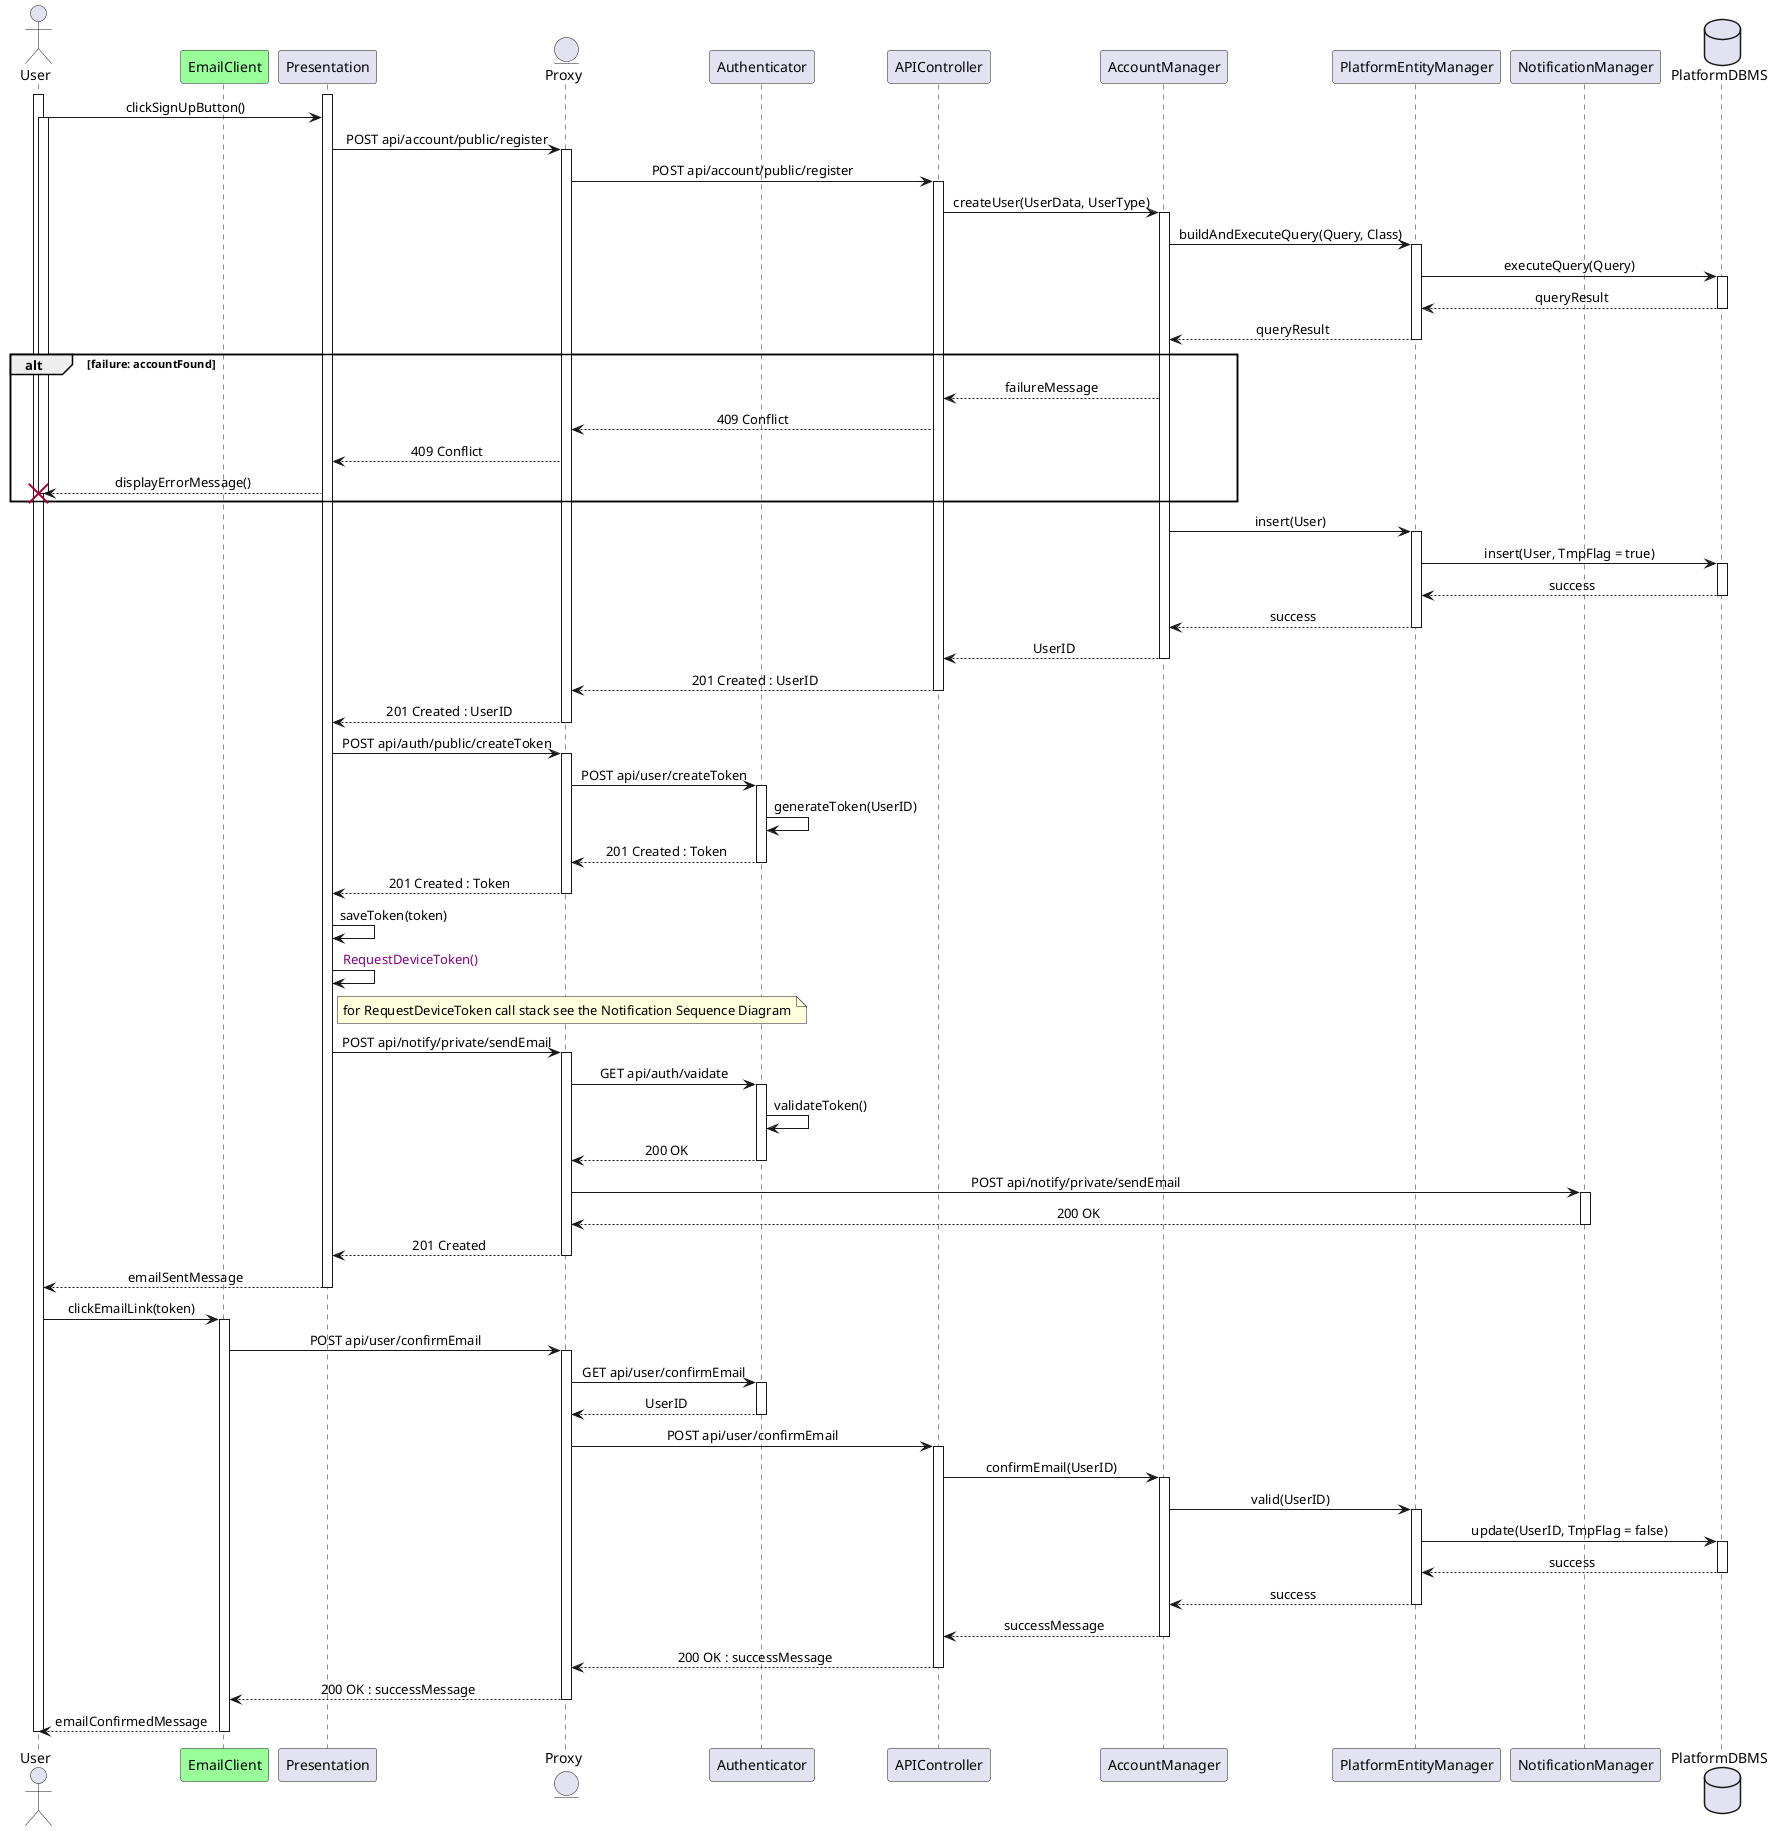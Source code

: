 
@startuml Registration
skinparam sequenceMessageAlign center
actor       User
participant EmailClient #99FF99
participant Presentation
entity      Proxy
participant Authenticator
participant APIController
participant AccountManager
participant PlatformEntityManager
participant NotificationManager
database    PlatformDBMS
activate User
activate Presentation
User -> Presentation : clickSignUpButton()
activate User
Presentation -> Proxy : POST api/account/public/register
activate Proxy

Proxy -> APIController : POST api/account/public/register
activate APIController
APIController -> AccountManager : createUser(UserData, UserType)
activate AccountManager
AccountManager -> PlatformEntityManager : buildAndExecuteQuery(Query, Class)
activate PlatformEntityManager
PlatformEntityManager -> PlatformDBMS : executeQuery(Query)
activate PlatformDBMS
PlatformDBMS --> PlatformEntityManager : queryResult
deactivate PlatformDBMS
PlatformEntityManager --> AccountManager : queryResult
deactivate PlatformEntityManager
alt failure: accountFound
AccountManager --> APIController : failureMessage
APIController --> Proxy : 409 Conflict
Proxy --> Presentation : 409 Conflict
Presentation --> User !! : displayErrorMessage()
end
AccountManager -> PlatformEntityManager : insert(User)
activate PlatformEntityManager
PlatformEntityManager -> PlatformDBMS : insert(User, TmpFlag = true)
activate PlatformDBMS
PlatformDBMS --> PlatformEntityManager : success
deactivate PlatformDBMS
PlatformEntityManager --> AccountManager : success
deactivate PlatformEntityManager
AccountManager --> APIController : UserID
deactivate AccountManager
APIController --> Proxy : 201 Created : UserID
deactivate APIController
Proxy --> Presentation : 201 Created : UserID
deactivate Proxy
Presentation -> Proxy : POST api/auth/public/createToken
activate Proxy
Proxy -> Authenticator: POST api/user/createToken
activate Authenticator
Authenticator -> Authenticator : generateToken(UserID)
Authenticator --> Proxy : 201 Created : Token
deactivate Authenticator
Proxy --> Presentation : 201 Created : Token
deactivate Proxy
Presentation -> Presentation : saveToken(token)
Presentation -> Presentation : <color:purple> RequestDeviceToken()
note right of Presentation : for RequestDeviceToken call stack see the Notification Sequence Diagram 
Presentation -> Proxy : POST api/notify/private/sendEmail
activate Proxy
Proxy -> Authenticator : GET api/auth/vaidate
activate Authenticator
Authenticator -> Authenticator : validateToken()
Authenticator --> Proxy : 200 OK
deactivate Authenticator
Proxy -> NotificationManager : POST api/notify/private/sendEmail
activate NotificationManager
NotificationManager --> Proxy : 200 OK
deactivate NotificationManager
Proxy --> Presentation : 201 Created
deactivate Proxy
Presentation --> User : emailSentMessage
deactivate Presentation
User -> EmailClient : clickEmailLink(token)
activate EmailClient
EmailClient -> Proxy : POST api/user/confirmEmail
activate Proxy
Proxy -> Authenticator : GET api/user/confirmEmail
activate Authenticator
Authenticator --> Proxy : UserID
deactivate Authenticator
Proxy -> APIController : POST api/user/confirmEmail
activate APIController
APIController -> AccountManager : confirmEmail(UserID)
deactivate Authenticator
activate AccountManager
AccountManager -> PlatformEntityManager : valid(UserID) 
activate PlatformEntityManager
PlatformEntityManager -> PlatformDBMS : update(UserID, TmpFlag = false)
activate PlatformDBMS
PlatformDBMS --> PlatformEntityManager : success
deactivate PlatformDBMS
PlatformEntityManager --> AccountManager : success
deactivate PlatformEntityManager
AccountManager --> APIController : successMessage
deactivate AccountManager
APIController --> Proxy : 200 OK : successMessage
deactivate APIController
Proxy --> EmailClient :  200 OK : successMessage
deactivate Proxy
EmailClient --> User : emailConfirmedMessage
deactivate EmailClient
deactivate Proxy
deactivate User 
@enduml
